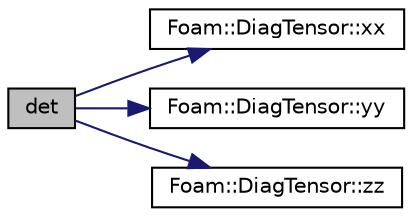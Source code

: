 digraph "det"
{
  bgcolor="transparent";
  edge [fontname="Helvetica",fontsize="10",labelfontname="Helvetica",labelfontsize="10"];
  node [fontname="Helvetica",fontsize="10",shape=record];
  rankdir="LR";
  Node130935 [label="det",height=0.2,width=0.4,color="black", fillcolor="grey75", style="filled", fontcolor="black"];
  Node130935 -> Node130936 [color="midnightblue",fontsize="10",style="solid",fontname="Helvetica"];
  Node130936 [label="Foam::DiagTensor::xx",height=0.2,width=0.4,color="black",URL="$a28801.html#a1b97c7c1ed81b4fb23da8dcb71a8cd2a"];
  Node130935 -> Node130937 [color="midnightblue",fontsize="10",style="solid",fontname="Helvetica"];
  Node130937 [label="Foam::DiagTensor::yy",height=0.2,width=0.4,color="black",URL="$a28801.html#aba9d77023a5662b9c2d3639d5de555a0"];
  Node130935 -> Node130938 [color="midnightblue",fontsize="10",style="solid",fontname="Helvetica"];
  Node130938 [label="Foam::DiagTensor::zz",height=0.2,width=0.4,color="black",URL="$a28801.html#a831c4848d01bfcc8d717b7ef92f2cd4b"];
}
